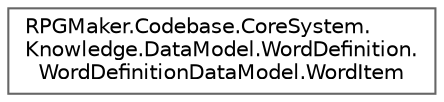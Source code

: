 digraph "クラス階層図"
{
 // LATEX_PDF_SIZE
  bgcolor="transparent";
  edge [fontname=Helvetica,fontsize=10,labelfontname=Helvetica,labelfontsize=10];
  node [fontname=Helvetica,fontsize=10,shape=box,height=0.2,width=0.4];
  rankdir="LR";
  Node0 [id="Node000000",label="RPGMaker.Codebase.CoreSystem.\lKnowledge.DataModel.WordDefinition.\lWordDefinitionDataModel.WordItem",height=0.2,width=0.4,color="grey40", fillcolor="white", style="filled",URL="$d2/d57/class_r_p_g_maker_1_1_codebase_1_1_core_system_1_1_knowledge_1_1_data_model_1_1_word_definition_83df979502cea7bf4d8dbff39b288bc9.html",tooltip=" "];
}
